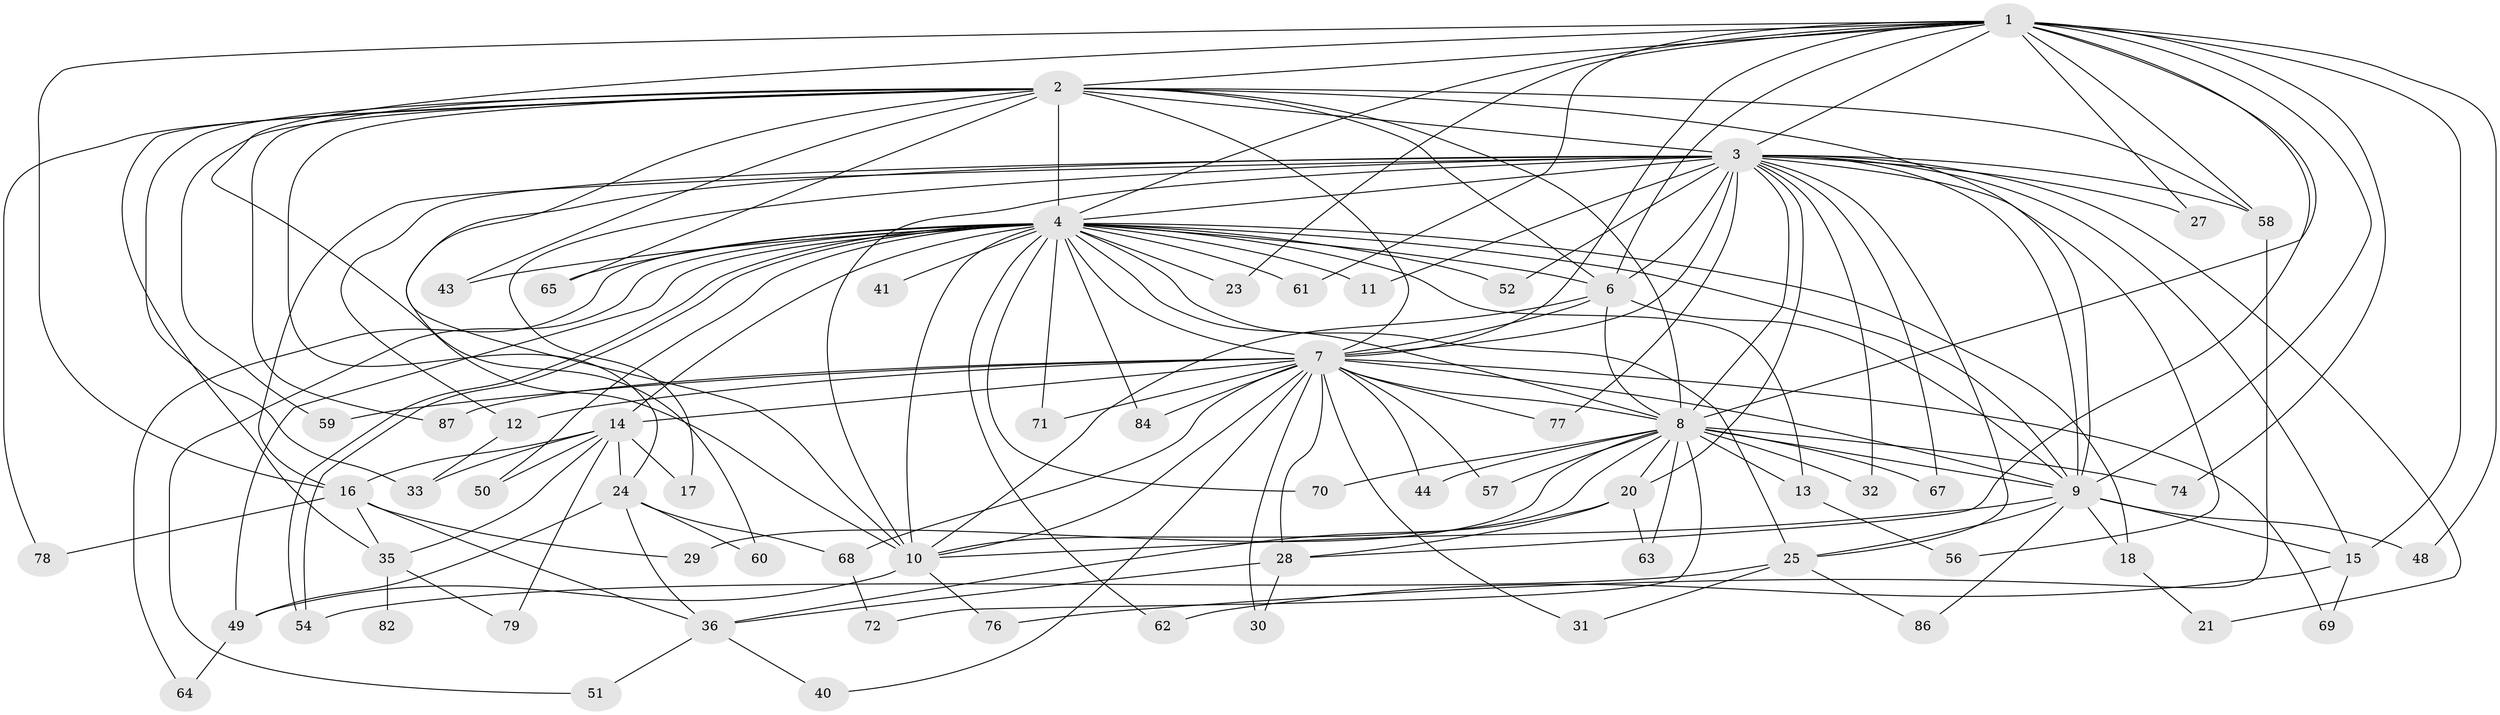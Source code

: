 // original degree distribution, {20: 0.011494252873563218, 18: 0.011494252873563218, 23: 0.011494252873563218, 28: 0.011494252873563218, 14: 0.011494252873563218, 10: 0.011494252873563218, 24: 0.011494252873563218, 19: 0.011494252873563218, 16: 0.011494252873563218, 11: 0.011494252873563218, 2: 0.5747126436781609, 3: 0.13793103448275862, 9: 0.011494252873563218, 6: 0.022988505747126436, 5: 0.04597701149425287, 7: 0.022988505747126436, 4: 0.06896551724137931}
// Generated by graph-tools (version 1.1) at 2025/41/03/06/25 10:41:43]
// undirected, 66 vertices, 159 edges
graph export_dot {
graph [start="1"]
  node [color=gray90,style=filled];
  1 [super="+45"];
  2 [super="+26"];
  3 [super="+5"];
  4 [super="+22"];
  6 [super="+38"];
  7 [super="+55"];
  8 [super="+37"];
  9 [super="+19"];
  10 [super="+34"];
  11;
  12;
  13;
  14 [super="+75"];
  15 [super="+42"];
  16 [super="+66"];
  17;
  18;
  20;
  21;
  23;
  24 [super="+83"];
  25 [super="+39"];
  27;
  28 [super="+47"];
  29;
  30;
  31;
  32;
  33 [super="+80"];
  35 [super="+46"];
  36 [super="+73"];
  40;
  41;
  43;
  44;
  48;
  49 [super="+53"];
  50;
  51;
  52;
  54 [super="+85"];
  56;
  57;
  58 [super="+81"];
  59;
  60;
  61;
  62;
  63;
  64;
  65;
  67;
  68;
  69;
  70;
  71;
  72;
  74;
  76;
  77;
  78;
  79;
  82;
  84;
  86;
  87;
  1 -- 2;
  1 -- 3 [weight=2];
  1 -- 4;
  1 -- 6;
  1 -- 7;
  1 -- 8 [weight=2];
  1 -- 9 [weight=2];
  1 -- 10;
  1 -- 15;
  1 -- 16;
  1 -- 23;
  1 -- 27;
  1 -- 28;
  1 -- 48;
  1 -- 58;
  1 -- 61;
  1 -- 74;
  2 -- 3 [weight=2];
  2 -- 4 [weight=2];
  2 -- 6;
  2 -- 7 [weight=2];
  2 -- 8;
  2 -- 9;
  2 -- 10 [weight=2];
  2 -- 24;
  2 -- 33;
  2 -- 43;
  2 -- 59;
  2 -- 65;
  2 -- 78;
  2 -- 87;
  2 -- 35;
  2 -- 58;
  3 -- 4 [weight=3];
  3 -- 6 [weight=3];
  3 -- 7 [weight=2];
  3 -- 8 [weight=2];
  3 -- 9 [weight=3];
  3 -- 10 [weight=2];
  3 -- 11;
  3 -- 12;
  3 -- 16;
  3 -- 17;
  3 -- 20;
  3 -- 21;
  3 -- 32;
  3 -- 52;
  3 -- 56;
  3 -- 58;
  3 -- 60;
  3 -- 67;
  3 -- 77;
  3 -- 27;
  3 -- 15;
  3 -- 25;
  4 -- 6;
  4 -- 7;
  4 -- 8;
  4 -- 9;
  4 -- 10;
  4 -- 11;
  4 -- 13;
  4 -- 14;
  4 -- 18;
  4 -- 23;
  4 -- 25;
  4 -- 41 [weight=2];
  4 -- 43;
  4 -- 51;
  4 -- 52;
  4 -- 54;
  4 -- 54;
  4 -- 61;
  4 -- 64;
  4 -- 65;
  4 -- 70;
  4 -- 71;
  4 -- 49;
  4 -- 50;
  4 -- 84;
  4 -- 62;
  6 -- 7;
  6 -- 8;
  6 -- 9;
  6 -- 10;
  7 -- 8;
  7 -- 9;
  7 -- 10;
  7 -- 12;
  7 -- 14;
  7 -- 28;
  7 -- 30;
  7 -- 31;
  7 -- 40;
  7 -- 44;
  7 -- 57;
  7 -- 59;
  7 -- 68;
  7 -- 71;
  7 -- 77;
  7 -- 84;
  7 -- 87;
  7 -- 69;
  8 -- 9;
  8 -- 10;
  8 -- 13;
  8 -- 20;
  8 -- 29;
  8 -- 32;
  8 -- 44;
  8 -- 57;
  8 -- 67;
  8 -- 70;
  8 -- 72;
  8 -- 74;
  8 -- 63;
  9 -- 10;
  9 -- 15;
  9 -- 18;
  9 -- 25;
  9 -- 48;
  9 -- 86;
  10 -- 76;
  10 -- 49;
  12 -- 33;
  13 -- 56;
  14 -- 17;
  14 -- 24;
  14 -- 33;
  14 -- 50;
  14 -- 79;
  14 -- 35;
  14 -- 16;
  15 -- 69;
  15 -- 62;
  16 -- 29;
  16 -- 35;
  16 -- 78;
  16 -- 36;
  18 -- 21;
  20 -- 63;
  20 -- 28;
  20 -- 36;
  24 -- 36;
  24 -- 49 [weight=2];
  24 -- 60;
  24 -- 68;
  25 -- 31;
  25 -- 54;
  25 -- 86;
  28 -- 30;
  28 -- 36;
  35 -- 82 [weight=2];
  35 -- 79;
  36 -- 40;
  36 -- 51;
  49 -- 64;
  58 -- 76;
  68 -- 72;
}
